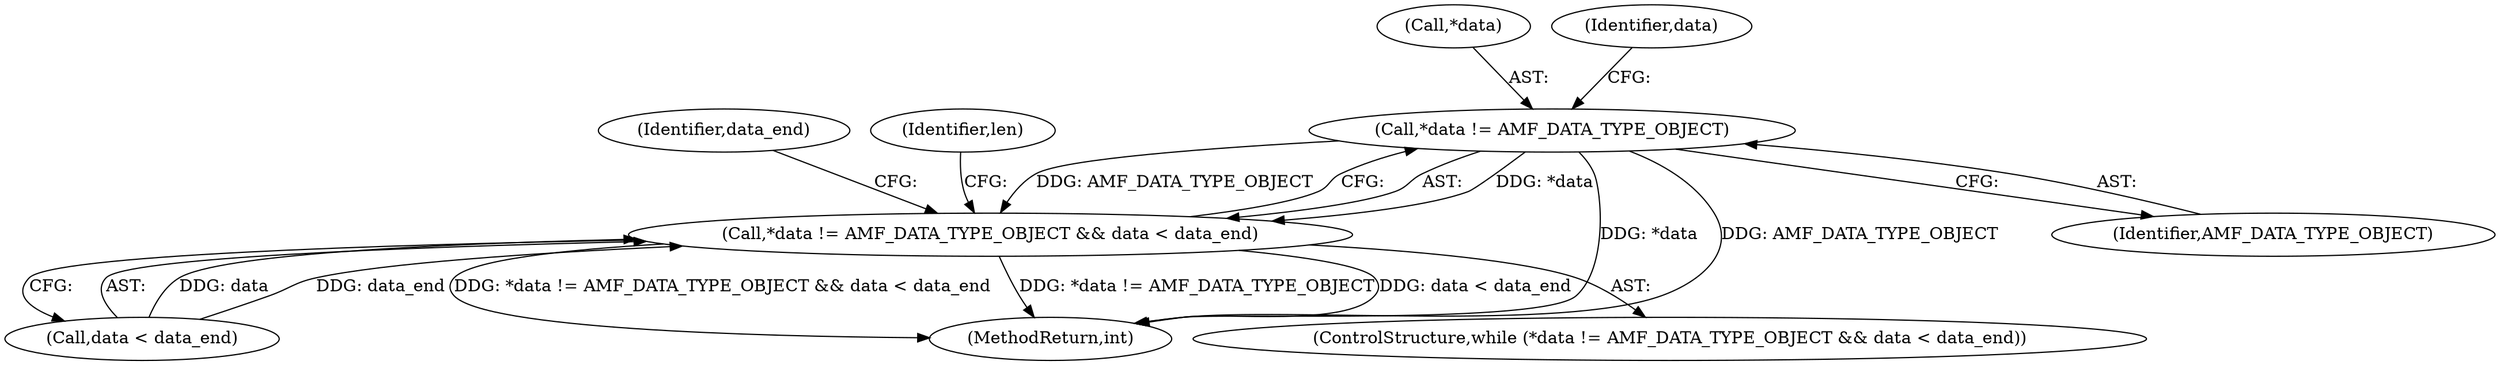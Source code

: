 digraph "1_FFmpeg_ffcc82219cef0928bed2d558b19ef6ea35634130@pointer" {
"1000115" [label="(Call,*data != AMF_DATA_TYPE_OBJECT)"];
"1000114" [label="(Call,*data != AMF_DATA_TYPE_OBJECT && data < data_end)"];
"1000115" [label="(Call,*data != AMF_DATA_TYPE_OBJECT)"];
"1000143" [label="(Identifier,data_end)"];
"1000116" [label="(Call,*data)"];
"1000114" [label="(Call,*data != AMF_DATA_TYPE_OBJECT && data < data_end)"];
"1000119" [label="(Call,data < data_end)"];
"1000124" [label="(Identifier,len)"];
"1000262" [label="(MethodReturn,int)"];
"1000113" [label="(ControlStructure,while (*data != AMF_DATA_TYPE_OBJECT && data < data_end))"];
"1000118" [label="(Identifier,AMF_DATA_TYPE_OBJECT)"];
"1000120" [label="(Identifier,data)"];
"1000115" -> "1000114"  [label="AST: "];
"1000115" -> "1000118"  [label="CFG: "];
"1000116" -> "1000115"  [label="AST: "];
"1000118" -> "1000115"  [label="AST: "];
"1000120" -> "1000115"  [label="CFG: "];
"1000114" -> "1000115"  [label="CFG: "];
"1000115" -> "1000262"  [label="DDG: AMF_DATA_TYPE_OBJECT"];
"1000115" -> "1000262"  [label="DDG: *data"];
"1000115" -> "1000114"  [label="DDG: *data"];
"1000115" -> "1000114"  [label="DDG: AMF_DATA_TYPE_OBJECT"];
"1000114" -> "1000113"  [label="AST: "];
"1000114" -> "1000119"  [label="CFG: "];
"1000119" -> "1000114"  [label="AST: "];
"1000124" -> "1000114"  [label="CFG: "];
"1000143" -> "1000114"  [label="CFG: "];
"1000114" -> "1000262"  [label="DDG: *data != AMF_DATA_TYPE_OBJECT && data < data_end"];
"1000114" -> "1000262"  [label="DDG: *data != AMF_DATA_TYPE_OBJECT"];
"1000114" -> "1000262"  [label="DDG: data < data_end"];
"1000119" -> "1000114"  [label="DDG: data"];
"1000119" -> "1000114"  [label="DDG: data_end"];
}
